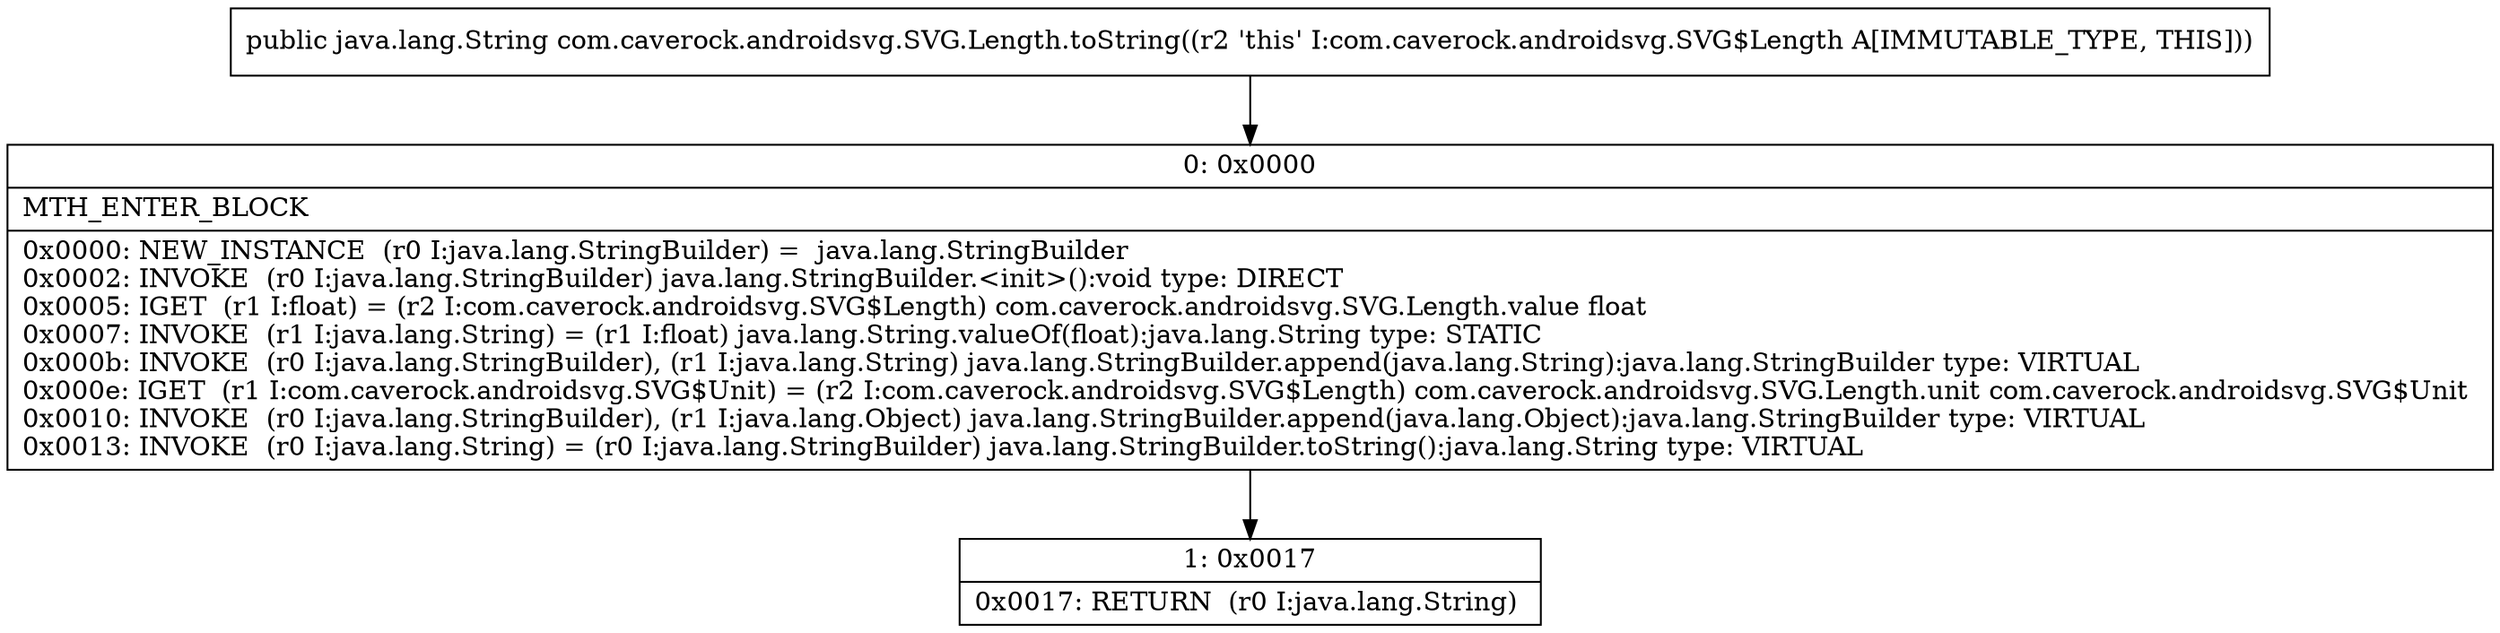 digraph "CFG forcom.caverock.androidsvg.SVG.Length.toString()Ljava\/lang\/String;" {
Node_0 [shape=record,label="{0\:\ 0x0000|MTH_ENTER_BLOCK\l|0x0000: NEW_INSTANCE  (r0 I:java.lang.StringBuilder) =  java.lang.StringBuilder \l0x0002: INVOKE  (r0 I:java.lang.StringBuilder) java.lang.StringBuilder.\<init\>():void type: DIRECT \l0x0005: IGET  (r1 I:float) = (r2 I:com.caverock.androidsvg.SVG$Length) com.caverock.androidsvg.SVG.Length.value float \l0x0007: INVOKE  (r1 I:java.lang.String) = (r1 I:float) java.lang.String.valueOf(float):java.lang.String type: STATIC \l0x000b: INVOKE  (r0 I:java.lang.StringBuilder), (r1 I:java.lang.String) java.lang.StringBuilder.append(java.lang.String):java.lang.StringBuilder type: VIRTUAL \l0x000e: IGET  (r1 I:com.caverock.androidsvg.SVG$Unit) = (r2 I:com.caverock.androidsvg.SVG$Length) com.caverock.androidsvg.SVG.Length.unit com.caverock.androidsvg.SVG$Unit \l0x0010: INVOKE  (r0 I:java.lang.StringBuilder), (r1 I:java.lang.Object) java.lang.StringBuilder.append(java.lang.Object):java.lang.StringBuilder type: VIRTUAL \l0x0013: INVOKE  (r0 I:java.lang.String) = (r0 I:java.lang.StringBuilder) java.lang.StringBuilder.toString():java.lang.String type: VIRTUAL \l}"];
Node_1 [shape=record,label="{1\:\ 0x0017|0x0017: RETURN  (r0 I:java.lang.String) \l}"];
MethodNode[shape=record,label="{public java.lang.String com.caverock.androidsvg.SVG.Length.toString((r2 'this' I:com.caverock.androidsvg.SVG$Length A[IMMUTABLE_TYPE, THIS])) }"];
MethodNode -> Node_0;
Node_0 -> Node_1;
}

